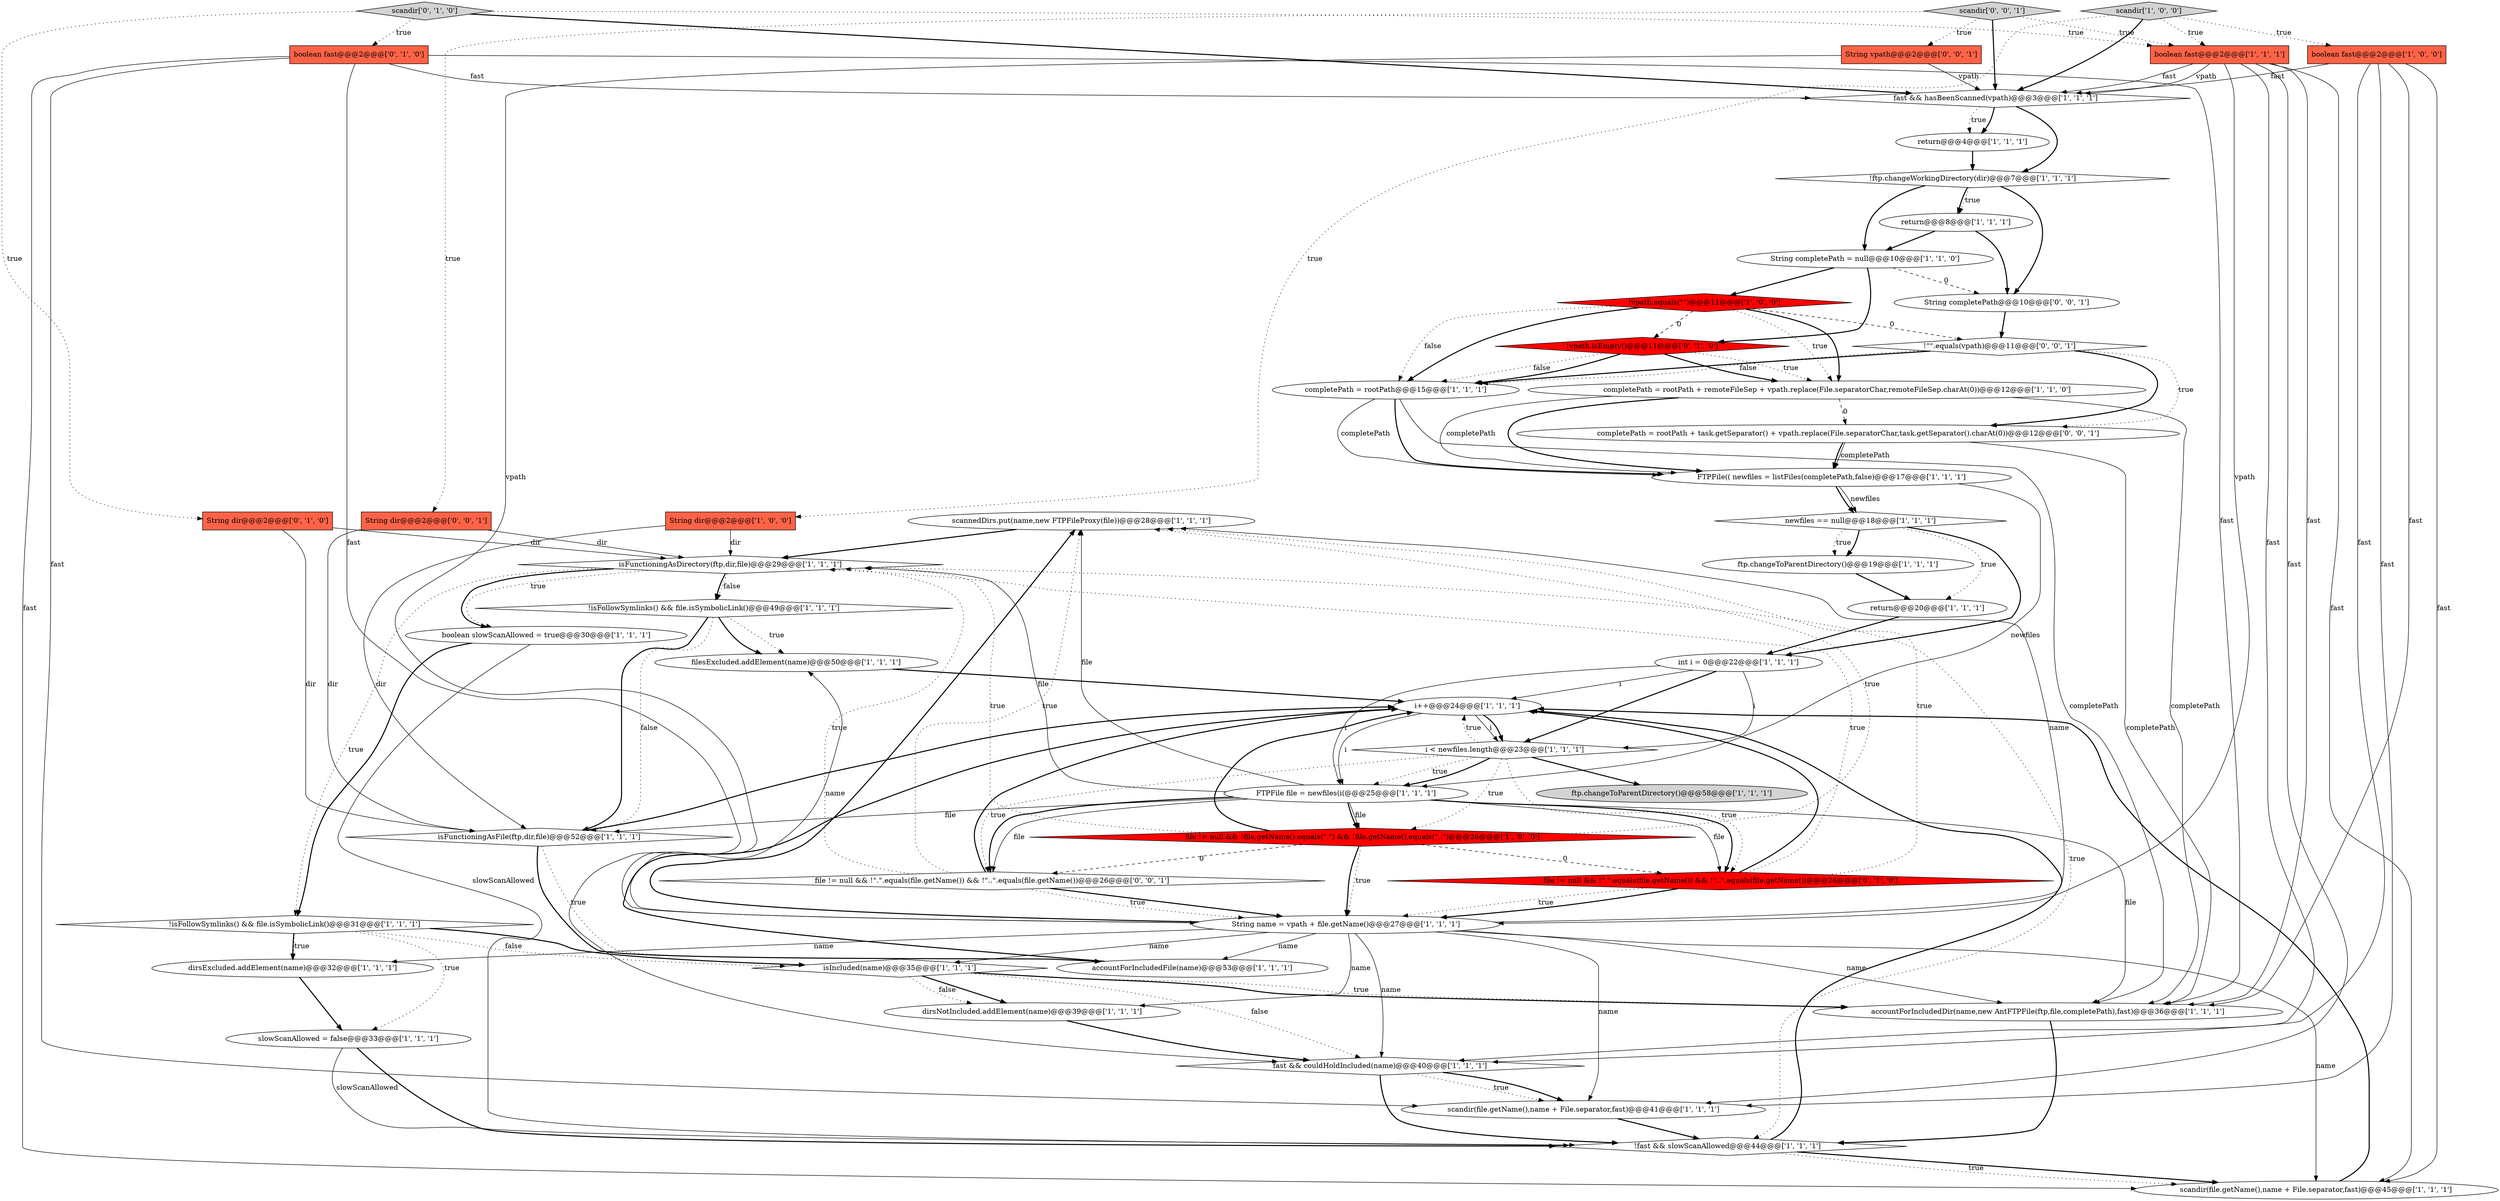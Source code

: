 digraph {
39 [style = filled, label = "scannedDirs.put(name,new FTPFileProxy(file))@@@28@@@['1', '1', '1']", fillcolor = white, shape = ellipse image = "AAA0AAABBB1BBB"];
17 [style = filled, label = "!isFollowSymlinks() && file.isSymbolicLink()@@@49@@@['1', '1', '1']", fillcolor = white, shape = diamond image = "AAA0AAABBB1BBB"];
42 [style = filled, label = "String dir@@@2@@@['0', '1', '0']", fillcolor = tomato, shape = box image = "AAA0AAABBB2BBB"];
13 [style = filled, label = "boolean slowScanAllowed = true@@@30@@@['1', '1', '1']", fillcolor = white, shape = ellipse image = "AAA0AAABBB1BBB"];
20 [style = filled, label = "boolean fast@@@2@@@['1', '1', '1']", fillcolor = tomato, shape = box image = "AAA0AAABBB1BBB"];
38 [style = filled, label = "newfiles == null@@@18@@@['1', '1', '1']", fillcolor = white, shape = diamond image = "AAA0AAABBB1BBB"];
21 [style = filled, label = "String name = vpath + file.getName()@@@27@@@['1', '1', '1']", fillcolor = white, shape = ellipse image = "AAA0AAABBB1BBB"];
41 [style = filled, label = "!vpath.isEmpty()@@@11@@@['0', '1', '0']", fillcolor = red, shape = diamond image = "AAA1AAABBB2BBB"];
14 [style = filled, label = "scandir(file.getName(),name + File.separator,fast)@@@45@@@['1', '1', '1']", fillcolor = white, shape = ellipse image = "AAA0AAABBB1BBB"];
15 [style = filled, label = "fast && hasBeenScanned(vpath)@@@3@@@['1', '1', '1']", fillcolor = white, shape = diamond image = "AAA0AAABBB1BBB"];
28 [style = filled, label = "return@@@20@@@['1', '1', '1']", fillcolor = white, shape = ellipse image = "AAA0AAABBB1BBB"];
4 [style = filled, label = "accountForIncludedFile(name)@@@53@@@['1', '1', '1']", fillcolor = white, shape = ellipse image = "AAA0AAABBB1BBB"];
1 [style = filled, label = "String completePath = null@@@10@@@['1', '1', '0']", fillcolor = white, shape = ellipse image = "AAA0AAABBB1BBB"];
16 [style = filled, label = "dirsExcluded.addElement(name)@@@32@@@['1', '1', '1']", fillcolor = white, shape = ellipse image = "AAA0AAABBB1BBB"];
46 [style = filled, label = "completePath = rootPath + task.getSeparator() + vpath.replace(File.separatorChar,task.getSeparator().charAt(0))@@@12@@@['0', '0', '1']", fillcolor = white, shape = ellipse image = "AAA0AAABBB3BBB"];
2 [style = filled, label = "ftp.changeToParentDirectory()@@@19@@@['1', '1', '1']", fillcolor = white, shape = ellipse image = "AAA0AAABBB1BBB"];
22 [style = filled, label = "scandir['1', '0', '0']", fillcolor = lightgray, shape = diamond image = "AAA0AAABBB1BBB"];
27 [style = filled, label = "FTPFile(( newfiles = listFiles(completePath,false)@@@17@@@['1', '1', '1']", fillcolor = white, shape = ellipse image = "AAA0AAABBB1BBB"];
34 [style = filled, label = "filesExcluded.addElement(name)@@@50@@@['1', '1', '1']", fillcolor = white, shape = ellipse image = "AAA0AAABBB1BBB"];
0 [style = filled, label = "isIncluded(name)@@@35@@@['1', '1', '1']", fillcolor = white, shape = diamond image = "AAA0AAABBB1BBB"];
30 [style = filled, label = "dirsNotIncluded.addElement(name)@@@39@@@['1', '1', '1']", fillcolor = white, shape = ellipse image = "AAA0AAABBB1BBB"];
11 [style = filled, label = "!fast && slowScanAllowed@@@44@@@['1', '1', '1']", fillcolor = white, shape = diamond image = "AAA0AAABBB1BBB"];
49 [style = filled, label = "String dir@@@2@@@['0', '0', '1']", fillcolor = tomato, shape = box image = "AAA0AAABBB3BBB"];
3 [style = filled, label = "scandir(file.getName(),name + File.separator,fast)@@@41@@@['1', '1', '1']", fillcolor = white, shape = ellipse image = "AAA0AAABBB1BBB"];
50 [style = filled, label = "String vpath@@@2@@@['0', '0', '1']", fillcolor = tomato, shape = box image = "AAA0AAABBB3BBB"];
24 [style = filled, label = "fast && couldHoldIncluded(name)@@@40@@@['1', '1', '1']", fillcolor = white, shape = diamond image = "AAA0AAABBB1BBB"];
40 [style = filled, label = "boolean fast@@@2@@@['0', '1', '0']", fillcolor = tomato, shape = box image = "AAA0AAABBB2BBB"];
51 [style = filled, label = "!\"\".equals(vpath)@@@11@@@['0', '0', '1']", fillcolor = white, shape = diamond image = "AAA0AAABBB3BBB"];
9 [style = filled, label = "int i = 0@@@22@@@['1', '1', '1']", fillcolor = white, shape = ellipse image = "AAA0AAABBB1BBB"];
5 [style = filled, label = "completePath = rootPath@@@15@@@['1', '1', '1']", fillcolor = white, shape = ellipse image = "AAA0AAABBB1BBB"];
8 [style = filled, label = "String dir@@@2@@@['1', '0', '0']", fillcolor = tomato, shape = box image = "AAA0AAABBB1BBB"];
33 [style = filled, label = "isFunctioningAsDirectory(ftp,dir,file)@@@29@@@['1', '1', '1']", fillcolor = white, shape = diamond image = "AAA0AAABBB1BBB"];
45 [style = filled, label = "String completePath@@@10@@@['0', '0', '1']", fillcolor = white, shape = ellipse image = "AAA0AAABBB3BBB"];
19 [style = filled, label = "FTPFile file = newfiles(i(@@@25@@@['1', '1', '1']", fillcolor = white, shape = ellipse image = "AAA0AAABBB1BBB"];
36 [style = filled, label = "!vpath.equals(\"\")@@@11@@@['1', '0', '0']", fillcolor = red, shape = diamond image = "AAA1AAABBB1BBB"];
35 [style = filled, label = "ftp.changeToParentDirectory()@@@58@@@['1', '1', '1']", fillcolor = lightgray, shape = ellipse image = "AAA0AAABBB1BBB"];
47 [style = filled, label = "scandir['0', '0', '1']", fillcolor = lightgray, shape = diamond image = "AAA0AAABBB3BBB"];
12 [style = filled, label = "return@@@8@@@['1', '1', '1']", fillcolor = white, shape = ellipse image = "AAA0AAABBB1BBB"];
10 [style = filled, label = "slowScanAllowed = false@@@33@@@['1', '1', '1']", fillcolor = white, shape = ellipse image = "AAA0AAABBB1BBB"];
37 [style = filled, label = "!isFollowSymlinks() && file.isSymbolicLink()@@@31@@@['1', '1', '1']", fillcolor = white, shape = diamond image = "AAA0AAABBB1BBB"];
18 [style = filled, label = "!ftp.changeWorkingDirectory(dir)@@@7@@@['1', '1', '1']", fillcolor = white, shape = diamond image = "AAA0AAABBB1BBB"];
32 [style = filled, label = "accountForIncludedDir(name,new AntFTPFile(ftp,file,completePath),fast)@@@36@@@['1', '1', '1']", fillcolor = white, shape = ellipse image = "AAA0AAABBB1BBB"];
48 [style = filled, label = "file != null && !\".\".equals(file.getName()) && !\"..\".equals(file.getName())@@@26@@@['0', '0', '1']", fillcolor = white, shape = diamond image = "AAA0AAABBB3BBB"];
23 [style = filled, label = "i < newfiles.length@@@23@@@['1', '1', '1']", fillcolor = white, shape = diamond image = "AAA0AAABBB1BBB"];
7 [style = filled, label = "boolean fast@@@2@@@['1', '0', '0']", fillcolor = tomato, shape = box image = "AAA0AAABBB1BBB"];
6 [style = filled, label = "completePath = rootPath + remoteFileSep + vpath.replace(File.separatorChar,remoteFileSep.charAt(0))@@@12@@@['1', '1', '0']", fillcolor = white, shape = ellipse image = "AAA0AAABBB1BBB"];
43 [style = filled, label = "file != null && !\".\".equals(file.getName()) && !\"..\".equals(file.getName())@@@26@@@['0', '1', '0']", fillcolor = red, shape = diamond image = "AAA1AAABBB2BBB"];
44 [style = filled, label = "scandir['0', '1', '0']", fillcolor = lightgray, shape = diamond image = "AAA0AAABBB2BBB"];
31 [style = filled, label = "isFunctioningAsFile(ftp,dir,file)@@@52@@@['1', '1', '1']", fillcolor = white, shape = diamond image = "AAA0AAABBB1BBB"];
29 [style = filled, label = "file != null && !file.getName().equals(\".\") && !file.getName().equals(\"..\")@@@26@@@['1', '0', '0']", fillcolor = red, shape = diamond image = "AAA1AAABBB1BBB"];
26 [style = filled, label = "i++@@@24@@@['1', '1', '1']", fillcolor = white, shape = ellipse image = "AAA0AAABBB1BBB"];
25 [style = filled, label = "return@@@4@@@['1', '1', '1']", fillcolor = white, shape = ellipse image = "AAA0AAABBB1BBB"];
36->6 [style = dotted, label="true"];
0->30 [style = bold, label=""];
51->5 [style = bold, label=""];
37->0 [style = bold, label=""];
27->38 [style = bold, label=""];
49->33 [style = solid, label="dir"];
22->15 [style = bold, label=""];
12->45 [style = bold, label=""];
8->33 [style = solid, label="dir"];
7->15 [style = solid, label="fast"];
6->32 [style = solid, label="completePath"];
27->38 [style = solid, label="newfiles"];
11->14 [style = bold, label=""];
9->23 [style = solid, label="i"];
15->25 [style = bold, label=""];
9->26 [style = solid, label="i"];
21->30 [style = solid, label="name"];
44->15 [style = bold, label=""];
28->9 [style = bold, label=""];
21->3 [style = solid, label="name"];
43->26 [style = bold, label=""];
29->43 [style = dashed, label="0"];
1->45 [style = dashed, label="0"];
18->45 [style = bold, label=""];
19->31 [style = solid, label="file"];
42->31 [style = solid, label="dir"];
0->30 [style = dotted, label="false"];
21->16 [style = solid, label="name"];
34->26 [style = bold, label=""];
21->0 [style = solid, label="name"];
48->39 [style = dotted, label="true"];
24->11 [style = bold, label=""];
44->20 [style = dotted, label="true"];
44->40 [style = dotted, label="true"];
48->21 [style = bold, label=""];
17->34 [style = dotted, label="true"];
24->3 [style = dotted, label="true"];
33->17 [style = dotted, label="false"];
23->29 [style = dotted, label="true"];
33->37 [style = dotted, label="true"];
32->11 [style = bold, label=""];
46->32 [style = solid, label="completePath"];
2->28 [style = bold, label=""];
48->21 [style = dotted, label="true"];
46->27 [style = solid, label="completePath"];
20->15 [style = solid, label="vpath"];
26->19 [style = solid, label="i"];
10->11 [style = bold, label=""];
36->6 [style = bold, label=""];
33->11 [style = dotted, label="true"];
36->41 [style = dashed, label="0"];
33->13 [style = dotted, label="true"];
1->41 [style = bold, label=""];
21->14 [style = solid, label="name"];
22->7 [style = dotted, label="true"];
11->14 [style = dotted, label="true"];
3->11 [style = bold, label=""];
18->12 [style = bold, label=""];
48->33 [style = dotted, label="true"];
31->4 [style = bold, label=""];
23->43 [style = dotted, label="true"];
41->6 [style = bold, label=""];
19->43 [style = solid, label="file"];
23->19 [style = dotted, label="true"];
49->31 [style = solid, label="dir"];
12->1 [style = bold, label=""];
33->13 [style = bold, label=""];
51->5 [style = dotted, label="false"];
38->2 [style = bold, label=""];
29->26 [style = bold, label=""];
40->15 [style = solid, label="fast"];
20->32 [style = solid, label="fast"];
47->49 [style = dotted, label="true"];
23->35 [style = bold, label=""];
13->37 [style = bold, label=""];
17->34 [style = bold, label=""];
21->32 [style = solid, label="name"];
20->3 [style = solid, label="fast"];
26->23 [style = solid, label="i"];
22->20 [style = dotted, label="true"];
38->28 [style = dotted, label="true"];
44->42 [style = dotted, label="true"];
18->1 [style = bold, label=""];
27->19 [style = solid, label="newfiles"];
42->33 [style = solid, label="dir"];
8->31 [style = solid, label="dir"];
40->3 [style = solid, label="fast"];
36->5 [style = dotted, label="false"];
29->21 [style = dotted, label="true"];
6->27 [style = solid, label="completePath"];
24->3 [style = bold, label=""];
50->15 [style = solid, label="vpath"];
37->16 [style = bold, label=""];
29->39 [style = dotted, label="true"];
11->26 [style = bold, label=""];
30->24 [style = bold, label=""];
0->24 [style = dotted, label="false"];
47->20 [style = dotted, label="true"];
45->51 [style = bold, label=""];
19->29 [style = bold, label=""];
51->46 [style = dotted, label="true"];
19->32 [style = solid, label="file"];
25->18 [style = bold, label=""];
38->9 [style = bold, label=""];
29->21 [style = bold, label=""];
39->33 [style = bold, label=""];
29->48 [style = dashed, label="0"];
48->26 [style = bold, label=""];
20->24 [style = solid, label="fast"];
50->21 [style = solid, label="vpath"];
6->27 [style = bold, label=""];
21->34 [style = solid, label="name"];
31->26 [style = bold, label=""];
21->4 [style = solid, label="name"];
9->19 [style = solid, label="i"];
21->39 [style = bold, label=""];
19->29 [style = solid, label="file"];
47->50 [style = dotted, label="true"];
23->19 [style = bold, label=""];
43->33 [style = dotted, label="true"];
20->15 [style = solid, label="fast"];
36->5 [style = bold, label=""];
7->14 [style = solid, label="fast"];
20->21 [style = solid, label="vpath"];
0->32 [style = dotted, label="true"];
0->32 [style = bold, label=""];
7->32 [style = solid, label="fast"];
19->48 [style = solid, label="file"];
15->25 [style = dotted, label="true"];
21->24 [style = solid, label="name"];
19->43 [style = bold, label=""];
37->16 [style = dotted, label="true"];
33->17 [style = bold, label=""];
37->10 [style = dotted, label="true"];
5->27 [style = solid, label="completePath"];
43->21 [style = bold, label=""];
47->15 [style = bold, label=""];
17->31 [style = dotted, label="false"];
19->48 [style = bold, label=""];
40->24 [style = solid, label="fast"];
16->10 [style = bold, label=""];
5->32 [style = solid, label="completePath"];
41->6 [style = dotted, label="true"];
23->48 [style = dotted, label="true"];
17->31 [style = bold, label=""];
19->33 [style = solid, label="file"];
7->24 [style = solid, label="fast"];
4->26 [style = bold, label=""];
19->39 [style = solid, label="file"];
1->36 [style = bold, label=""];
15->18 [style = bold, label=""];
51->46 [style = bold, label=""];
10->11 [style = solid, label="slowScanAllowed"];
20->14 [style = solid, label="fast"];
9->23 [style = bold, label=""];
14->26 [style = bold, label=""];
6->46 [style = dashed, label="0"];
40->14 [style = solid, label="fast"];
23->26 [style = dotted, label="true"];
18->12 [style = dotted, label="true"];
22->8 [style = dotted, label="true"];
13->11 [style = solid, label="slowScanAllowed"];
40->32 [style = solid, label="fast"];
38->2 [style = dotted, label="true"];
26->23 [style = bold, label=""];
46->27 [style = bold, label=""];
41->5 [style = dotted, label="false"];
7->3 [style = solid, label="fast"];
29->33 [style = dotted, label="true"];
21->39 [style = solid, label="name"];
5->27 [style = bold, label=""];
36->51 [style = dashed, label="0"];
37->0 [style = dotted, label="false"];
31->4 [style = dotted, label="true"];
43->21 [style = dotted, label="true"];
43->39 [style = dotted, label="true"];
41->5 [style = bold, label=""];
}
